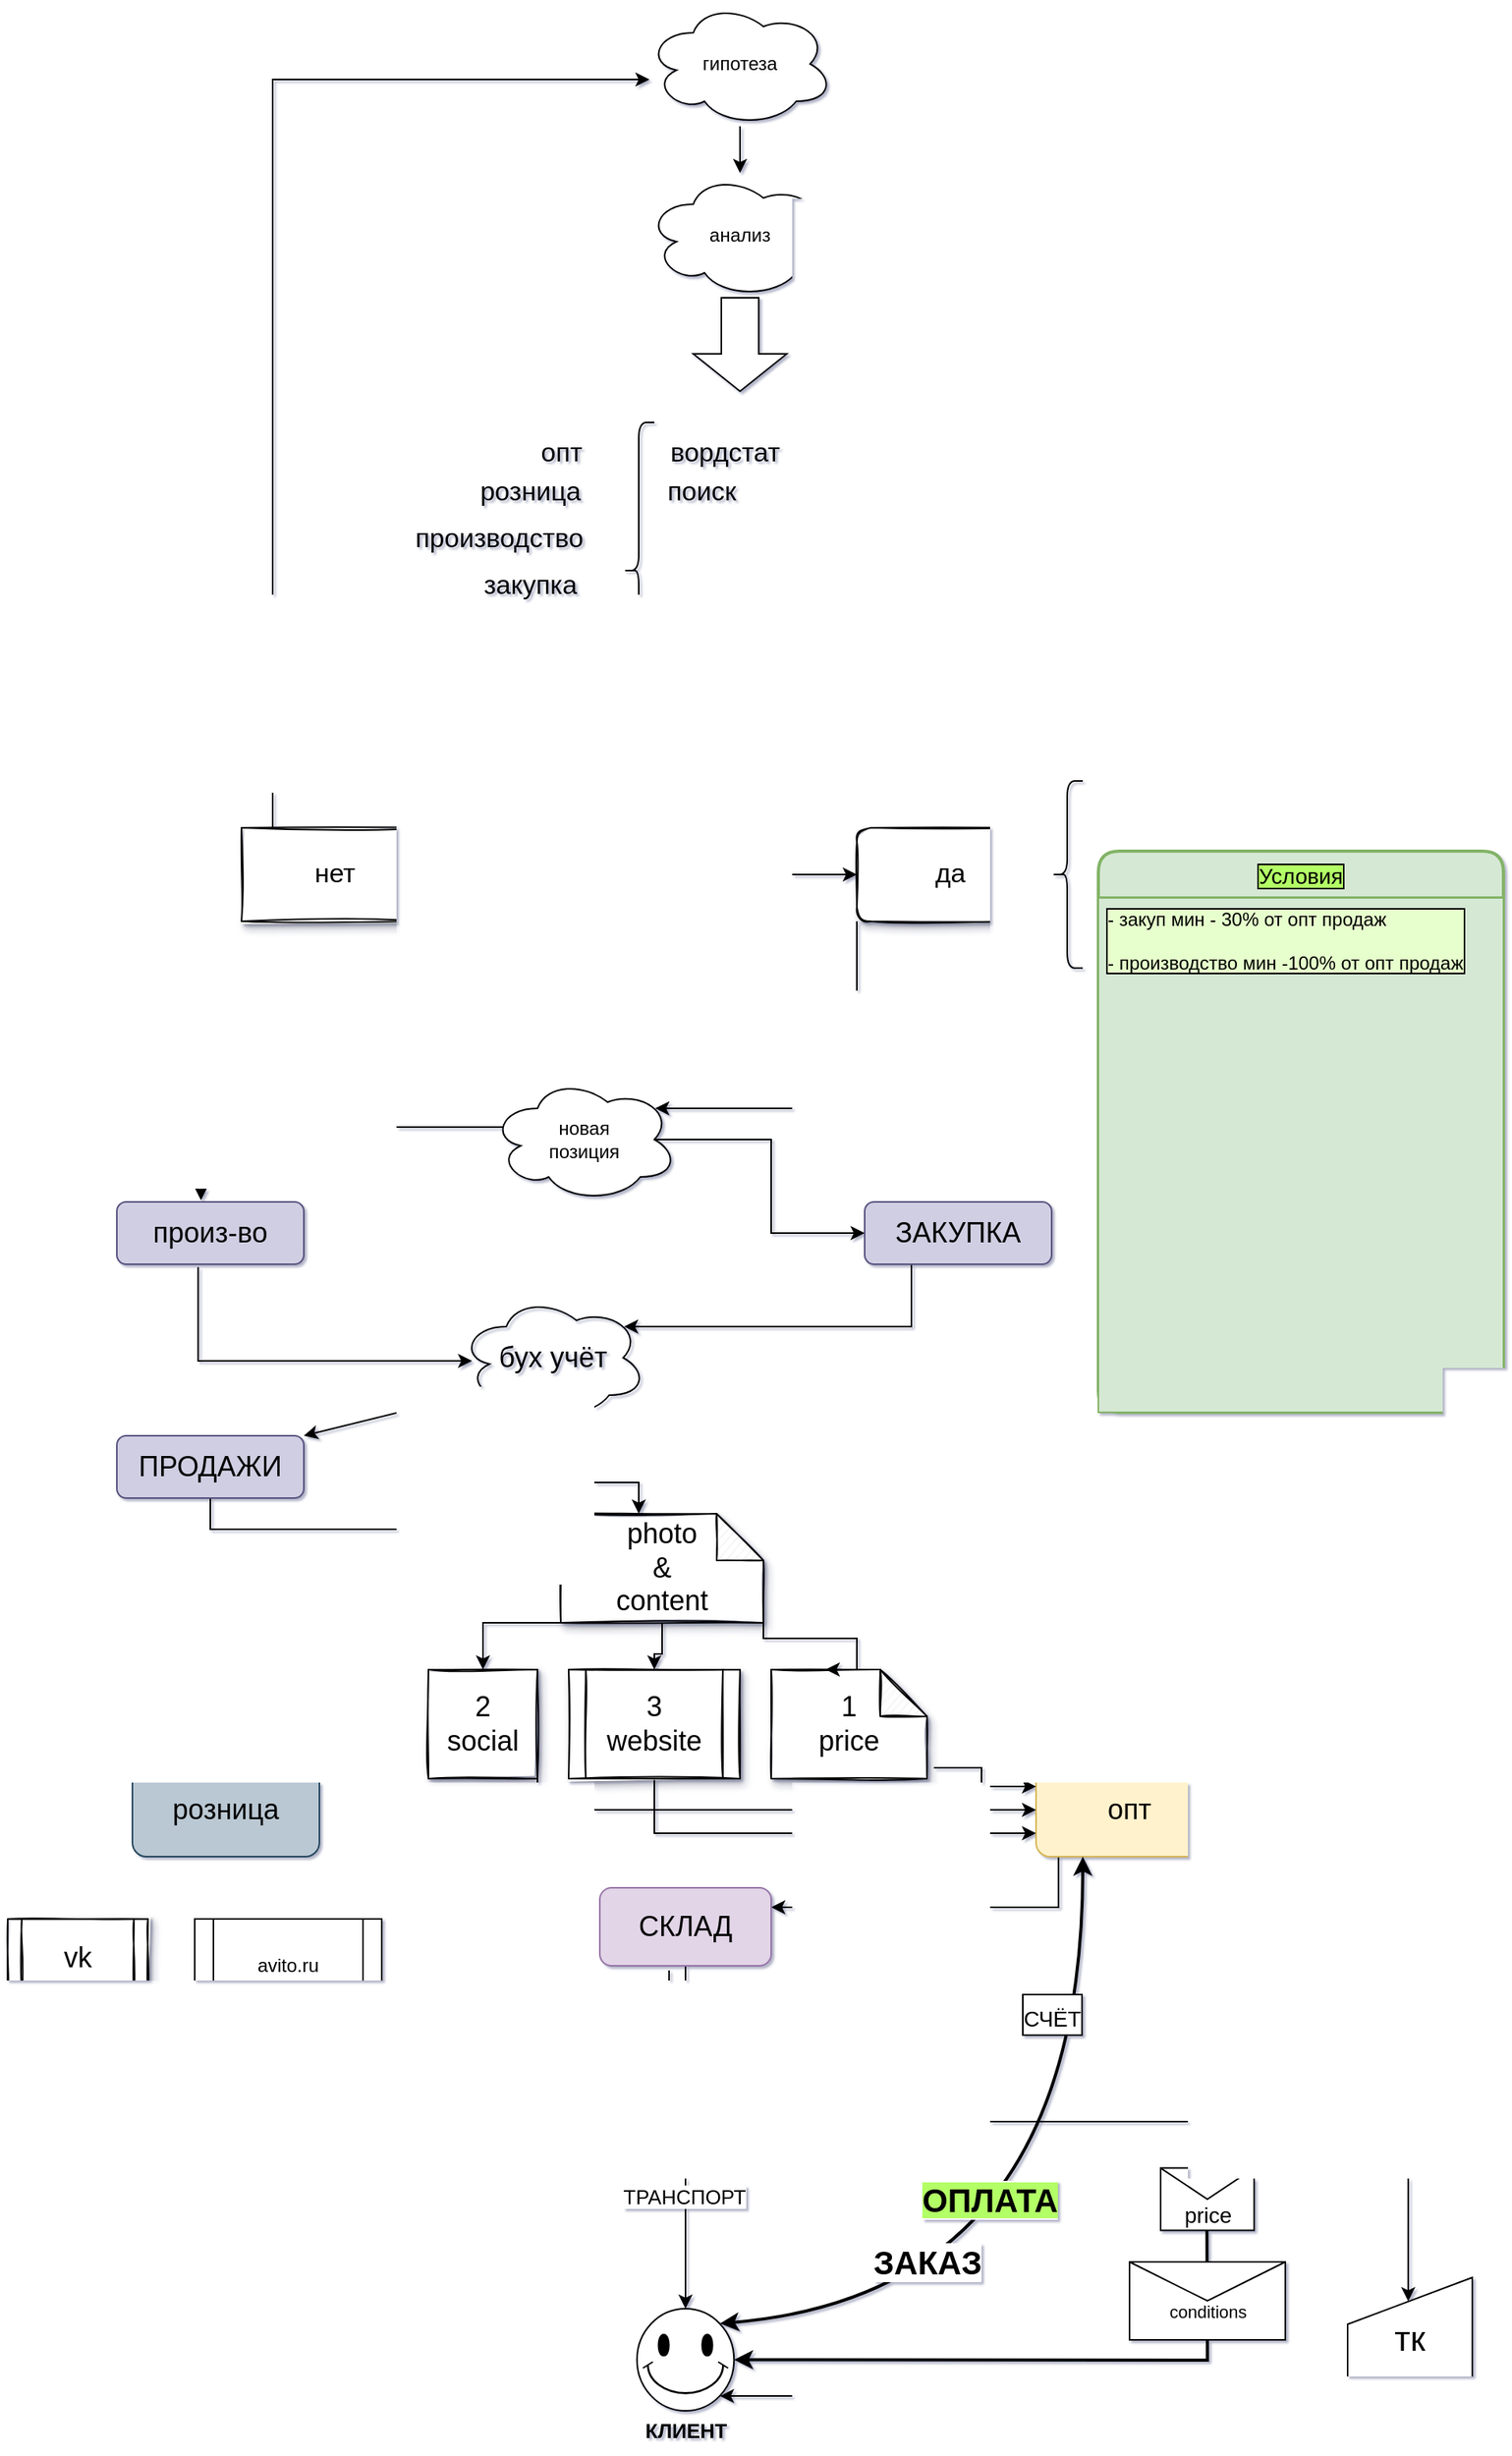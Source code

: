 <mxfile version="18.0.7" type="github">
  <diagram id="qmRuE9SEd1rKAgiWZIl9" name="Page-1">
    <mxGraphModel dx="2430" dy="1535" grid="1" gridSize="10" guides="1" tooltips="1" connect="1" arrows="1" fold="1" page="1" pageScale="1" pageWidth="1169" pageHeight="827" math="0" shadow="1">
      <root>
        <mxCell id="0" />
        <mxCell id="1" parent="0" />
        <mxCell id="O2xrhRhTO9CoQvw1CNzs-105" style="edgeStyle=orthogonalEdgeStyle;rounded=0;orthogonalLoop=1;jettySize=auto;html=1;exitX=0.12;exitY=0.994;exitDx=0;exitDy=0;entryX=1;entryY=0.25;entryDx=0;entryDy=0;fontSize=21;exitPerimeter=0;" edge="1" parent="1" source="yZWfXlYMy1JbikCf-7DQ-2" target="yZWfXlYMy1JbikCf-7DQ-3">
          <mxGeometry relative="1" as="geometry" />
        </mxCell>
        <mxCell id="yZWfXlYMy1JbikCf-7DQ-2" value="&lt;font style=&quot;font-size: 18px;&quot;&gt;&lt;font style=&quot;font-size: 18px;&quot;&gt;опт&lt;/font&gt;&lt;/font&gt;" style="rounded=1;whiteSpace=wrap;html=1;fillColor=#fff2cc;strokeColor=#d6b656;shadow=0;" parent="1" vertex="1">
          <mxGeometry x="640" y="340" width="120" height="60" as="geometry" />
        </mxCell>
        <mxCell id="O2xrhRhTO9CoQvw1CNzs-107" style="edgeStyle=orthogonalEdgeStyle;rounded=0;orthogonalLoop=1;jettySize=auto;html=1;exitX=0.5;exitY=1;exitDx=0;exitDy=0;entryX=0.486;entryY=0.19;entryDx=0;entryDy=0;entryPerimeter=0;fontSize=21;" edge="1" parent="1" source="yZWfXlYMy1JbikCf-7DQ-3" target="O2xrhRhTO9CoQvw1CNzs-41">
          <mxGeometry relative="1" as="geometry" />
        </mxCell>
        <mxCell id="O2xrhRhTO9CoQvw1CNzs-112" style="edgeStyle=orthogonalEdgeStyle;rounded=0;orthogonalLoop=1;jettySize=auto;html=1;exitX=0.404;exitY=1.06;exitDx=0;exitDy=0;entryX=0.5;entryY=0;entryDx=0;entryDy=0;fontSize=21;exitPerimeter=0;entryPerimeter=0;" edge="1" parent="1" source="yZWfXlYMy1JbikCf-7DQ-3" target="O2xrhRhTO9CoQvw1CNzs-98">
          <mxGeometry relative="1" as="geometry">
            <mxPoint x="384.703" y="697.778" as="targetPoint" />
          </mxGeometry>
        </mxCell>
        <mxCell id="O2xrhRhTO9CoQvw1CNzs-120" value="ТРАНСПОРТ" style="edgeLabel;html=1;align=center;verticalAlign=middle;resizable=0;points=[];fontSize=13;" vertex="1" connectable="0" parent="O2xrhRhTO9CoQvw1CNzs-112">
          <mxGeometry x="0.361" y="-1" relative="1" as="geometry">
            <mxPoint as="offset" />
          </mxGeometry>
        </mxCell>
        <mxCell id="yZWfXlYMy1JbikCf-7DQ-3" value="СКЛАД" style="rounded=1;whiteSpace=wrap;html=1;shadow=0;fontSize=18;fillColor=#e1d5e7;strokeColor=#9673a6;" parent="1" vertex="1">
          <mxGeometry x="360" y="420" width="110" height="50" as="geometry" />
        </mxCell>
        <mxCell id="yZWfXlYMy1JbikCf-7DQ-4" value="бух учёт" style="ellipse;shape=cloud;whiteSpace=wrap;html=1;shadow=0;fontSize=18;fillColor=none;" parent="1" vertex="1">
          <mxGeometry x="270" y="40" width="120" height="80" as="geometry" />
        </mxCell>
        <mxCell id="yZWfXlYMy1JbikCf-7DQ-5" value="розница" style="rounded=1;whiteSpace=wrap;html=1;shadow=0;fontSize=18;fillColor=#bac8d3;strokeColor=#23445d;" parent="1" vertex="1">
          <mxGeometry x="60" y="340" width="120" height="60" as="geometry" />
        </mxCell>
        <mxCell id="yZWfXlYMy1JbikCf-7DQ-68" style="edgeStyle=orthogonalEdgeStyle;rounded=0;orthogonalLoop=1;jettySize=auto;html=1;exitX=0.5;exitY=1;exitDx=0;exitDy=0;fontSize=18;entryX=0;entryY=0;entryDx=50;entryDy=0;entryPerimeter=0;" parent="1" source="yZWfXlYMy1JbikCf-7DQ-6" target="yZWfXlYMy1JbikCf-7DQ-62" edge="1">
          <mxGeometry relative="1" as="geometry">
            <mxPoint x="394.556" y="180" as="targetPoint" />
          </mxGeometry>
        </mxCell>
        <mxCell id="yZWfXlYMy1JbikCf-7DQ-6" value="ПРОДАЖИ" style="rounded=1;whiteSpace=wrap;html=1;shadow=0;fontSize=18;fillColor=#d0cee2;strokeColor=#56517e;" parent="1" vertex="1">
          <mxGeometry x="50" y="130" width="120" height="40" as="geometry" />
        </mxCell>
        <mxCell id="O2xrhRhTO9CoQvw1CNzs-5" style="edgeStyle=orthogonalEdgeStyle;rounded=0;orthogonalLoop=1;jettySize=auto;html=1;exitX=1.044;exitY=0.9;exitDx=0;exitDy=0;exitPerimeter=0;entryX=0;entryY=0.25;entryDx=0;entryDy=0;" edge="1" parent="1" source="yZWfXlYMy1JbikCf-7DQ-9" target="yZWfXlYMy1JbikCf-7DQ-2">
          <mxGeometry relative="1" as="geometry" />
        </mxCell>
        <mxCell id="yZWfXlYMy1JbikCf-7DQ-9" value="1&lt;br&gt;price" style="shape=note;whiteSpace=wrap;html=1;backgroundOutline=1;darkOpacity=0.05;shadow=1;fontSize=18;sketch=1;" parent="1" vertex="1">
          <mxGeometry x="470" y="280" width="100" height="70" as="geometry" />
        </mxCell>
        <mxCell id="yZWfXlYMy1JbikCf-7DQ-10" value="vk" style="shape=process;whiteSpace=wrap;html=1;backgroundOutline=1;shadow=1;sketch=1;fontSize=18;" parent="1" vertex="1">
          <mxGeometry x="-20" y="440" width="90" height="50" as="geometry" />
        </mxCell>
        <mxCell id="O2xrhRhTO9CoQvw1CNzs-69" style="edgeStyle=orthogonalEdgeStyle;rounded=0;orthogonalLoop=1;jettySize=auto;html=1;exitX=0.25;exitY=1;exitDx=0;exitDy=0;entryX=0.88;entryY=0.25;entryDx=0;entryDy=0;entryPerimeter=0;fontSize=17;" edge="1" parent="1" source="yZWfXlYMy1JbikCf-7DQ-47" target="yZWfXlYMy1JbikCf-7DQ-4">
          <mxGeometry relative="1" as="geometry">
            <Array as="points">
              <mxPoint x="560" y="60" />
            </Array>
          </mxGeometry>
        </mxCell>
        <mxCell id="yZWfXlYMy1JbikCf-7DQ-47" value="ЗАКУПКА" style="rounded=1;whiteSpace=wrap;html=1;shadow=0;fontSize=18;fillColor=#d0cee2;strokeColor=#56517e;" parent="1" vertex="1">
          <mxGeometry x="530" y="-20" width="120" height="40" as="geometry" />
        </mxCell>
        <mxCell id="yZWfXlYMy1JbikCf-7DQ-73" style="edgeStyle=orthogonalEdgeStyle;rounded=0;orthogonalLoop=1;jettySize=auto;html=1;exitX=1;exitY=1;exitDx=0;exitDy=0;exitPerimeter=0;fontSize=18;entryX=0;entryY=0;entryDx=35;entryDy=0;entryPerimeter=0;" parent="1" source="yZWfXlYMy1JbikCf-7DQ-62" edge="1" target="yZWfXlYMy1JbikCf-7DQ-9">
          <mxGeometry relative="1" as="geometry">
            <mxPoint x="404.556" y="330" as="targetPoint" />
            <Array as="points">
              <mxPoint x="465" y="260" />
              <mxPoint x="525" y="260" />
            </Array>
          </mxGeometry>
        </mxCell>
        <mxCell id="O2xrhRhTO9CoQvw1CNzs-9" style="edgeStyle=orthogonalEdgeStyle;rounded=0;orthogonalLoop=1;jettySize=auto;html=1;exitX=0.5;exitY=1;exitDx=0;exitDy=0;exitPerimeter=0;" edge="1" parent="1" source="yZWfXlYMy1JbikCf-7DQ-62" target="yZWfXlYMy1JbikCf-7DQ-63">
          <mxGeometry relative="1" as="geometry" />
        </mxCell>
        <mxCell id="O2xrhRhTO9CoQvw1CNzs-10" style="edgeStyle=orthogonalEdgeStyle;rounded=0;orthogonalLoop=1;jettySize=auto;html=1;exitX=0;exitY=1;exitDx=0;exitDy=0;exitPerimeter=0;entryX=0.5;entryY=0;entryDx=0;entryDy=0;" edge="1" parent="1" source="yZWfXlYMy1JbikCf-7DQ-62" target="yZWfXlYMy1JbikCf-7DQ-64">
          <mxGeometry relative="1" as="geometry">
            <Array as="points">
              <mxPoint x="285" y="250" />
            </Array>
          </mxGeometry>
        </mxCell>
        <mxCell id="yZWfXlYMy1JbikCf-7DQ-62" value="photo&lt;br&gt;&amp;amp;&lt;br&gt;content" style="shape=note;whiteSpace=wrap;html=1;backgroundOutline=1;darkOpacity=0.05;shadow=1;fontSize=18;sketch=1;" parent="1" vertex="1">
          <mxGeometry x="335" y="180" width="130" height="70" as="geometry" />
        </mxCell>
        <mxCell id="O2xrhRhTO9CoQvw1CNzs-109" style="edgeStyle=orthogonalEdgeStyle;rounded=0;orthogonalLoop=1;jettySize=auto;html=1;exitX=0.5;exitY=1;exitDx=0;exitDy=0;entryX=0;entryY=0.75;entryDx=0;entryDy=0;fontSize=21;" edge="1" parent="1" source="yZWfXlYMy1JbikCf-7DQ-63" target="yZWfXlYMy1JbikCf-7DQ-2">
          <mxGeometry relative="1" as="geometry" />
        </mxCell>
        <mxCell id="yZWfXlYMy1JbikCf-7DQ-63" value="3&lt;br&gt;website" style="shape=process;whiteSpace=wrap;html=1;backgroundOutline=1;shadow=1;sketch=1;fontSize=18;" parent="1" vertex="1">
          <mxGeometry x="340" y="280" width="110" height="70" as="geometry" />
        </mxCell>
        <mxCell id="yZWfXlYMy1JbikCf-7DQ-65" style="edgeStyle=orthogonalEdgeStyle;rounded=0;orthogonalLoop=1;jettySize=auto;html=1;exitX=1;exitY=1;exitDx=0;exitDy=0;entryX=0;entryY=0.5;entryDx=0;entryDy=0;fontSize=18;" parent="1" source="yZWfXlYMy1JbikCf-7DQ-64" target="yZWfXlYMy1JbikCf-7DQ-2" edge="1">
          <mxGeometry relative="1" as="geometry" />
        </mxCell>
        <mxCell id="yZWfXlYMy1JbikCf-7DQ-64" value="2&lt;br&gt;social" style="whiteSpace=wrap;html=1;aspect=fixed;shadow=1;sketch=1;fontSize=18;" parent="1" vertex="1">
          <mxGeometry x="250" y="280" width="70" height="70" as="geometry" />
        </mxCell>
        <mxCell id="O2xrhRhTO9CoQvw1CNzs-1" value="avito.ru" style="shape=process;whiteSpace=wrap;html=1;backgroundOutline=1;" vertex="1" parent="1">
          <mxGeometry x="100" y="440" width="120" height="60" as="geometry" />
        </mxCell>
        <mxCell id="O2xrhRhTO9CoQvw1CNzs-6" value="" style="endArrow=classic;startArrow=classic;html=1;rounded=0;entryX=0.13;entryY=0.77;entryDx=0;entryDy=0;entryPerimeter=0;exitX=1;exitY=0;exitDx=0;exitDy=0;" edge="1" parent="1" source="yZWfXlYMy1JbikCf-7DQ-6" target="yZWfXlYMy1JbikCf-7DQ-4">
          <mxGeometry width="50" height="50" relative="1" as="geometry">
            <mxPoint x="350" y="170" as="sourcePoint" />
            <mxPoint x="330" y="160" as="targetPoint" />
            <Array as="points" />
          </mxGeometry>
        </mxCell>
        <mxCell id="O2xrhRhTO9CoQvw1CNzs-27" style="edgeStyle=orthogonalEdgeStyle;rounded=0;orthogonalLoop=1;jettySize=auto;html=1;exitX=0.07;exitY=0.4;exitDx=0;exitDy=0;exitPerimeter=0;entryX=0.45;entryY=-0.025;entryDx=0;entryDy=0;entryPerimeter=0;" edge="1" parent="1" source="O2xrhRhTO9CoQvw1CNzs-16" target="O2xrhRhTO9CoQvw1CNzs-23">
          <mxGeometry relative="1" as="geometry">
            <mxPoint x="100" y="-80" as="targetPoint" />
          </mxGeometry>
        </mxCell>
        <mxCell id="O2xrhRhTO9CoQvw1CNzs-106" style="edgeStyle=orthogonalEdgeStyle;rounded=0;orthogonalLoop=1;jettySize=auto;html=1;exitX=0.875;exitY=0.5;exitDx=0;exitDy=0;exitPerimeter=0;entryX=0;entryY=0.5;entryDx=0;entryDy=0;fontSize=21;" edge="1" parent="1" source="O2xrhRhTO9CoQvw1CNzs-16" target="yZWfXlYMy1JbikCf-7DQ-47">
          <mxGeometry relative="1" as="geometry" />
        </mxCell>
        <mxCell id="O2xrhRhTO9CoQvw1CNzs-16" value="новая&lt;br&gt;позиция" style="ellipse;shape=cloud;whiteSpace=wrap;html=1;" vertex="1" parent="1">
          <mxGeometry x="290" y="-100" width="120" height="80" as="geometry" />
        </mxCell>
        <mxCell id="O2xrhRhTO9CoQvw1CNzs-19" value="анализ" style="ellipse;shape=cloud;whiteSpace=wrap;html=1;" vertex="1" parent="1">
          <mxGeometry x="390" y="-680" width="120" height="80" as="geometry" />
        </mxCell>
        <mxCell id="O2xrhRhTO9CoQvw1CNzs-29" style="edgeStyle=orthogonalEdgeStyle;rounded=0;orthogonalLoop=1;jettySize=auto;html=1;exitX=0.435;exitY=1.047;exitDx=0;exitDy=0;entryX=0.067;entryY=0.525;entryDx=0;entryDy=0;entryPerimeter=0;exitPerimeter=0;" edge="1" parent="1" source="O2xrhRhTO9CoQvw1CNzs-23" target="yZWfXlYMy1JbikCf-7DQ-4">
          <mxGeometry relative="1" as="geometry">
            <Array as="points">
              <mxPoint x="102" y="82" />
            </Array>
          </mxGeometry>
        </mxCell>
        <mxCell id="O2xrhRhTO9CoQvw1CNzs-23" value="произ-во" style="rounded=1;whiteSpace=wrap;html=1;shadow=0;fontSize=18;fillColor=#d0cee2;strokeColor=#56517e;" vertex="1" parent="1">
          <mxGeometry x="50" y="-20" width="120" height="40" as="geometry" />
        </mxCell>
        <mxCell id="O2xrhRhTO9CoQvw1CNzs-60" style="edgeStyle=orthogonalEdgeStyle;rounded=0;orthogonalLoop=1;jettySize=auto;html=1;exitX=0.75;exitY=1;exitDx=0;exitDy=0;entryX=1;entryY=0.5;entryDx=0;entryDy=0;fontSize=17;" edge="1" parent="1" source="O2xrhRhTO9CoQvw1CNzs-34" target="O2xrhRhTO9CoQvw1CNzs-52">
          <mxGeometry relative="1" as="geometry" />
        </mxCell>
        <mxCell id="O2xrhRhTO9CoQvw1CNzs-61" style="edgeStyle=orthogonalEdgeStyle;rounded=0;orthogonalLoop=1;jettySize=auto;html=1;entryX=0;entryY=0.5;entryDx=0;entryDy=0;fontSize=17;exitX=0.75;exitY=1;exitDx=0;exitDy=0;" edge="1" parent="1" source="O2xrhRhTO9CoQvw1CNzs-34" target="O2xrhRhTO9CoQvw1CNzs-54">
          <mxGeometry relative="1" as="geometry">
            <mxPoint x="410" y="-390" as="sourcePoint" />
          </mxGeometry>
        </mxCell>
        <mxCell id="O2xrhRhTO9CoQvw1CNzs-34" value="" style="shape=curlyBracket;whiteSpace=wrap;html=1;rounded=1;" vertex="1" parent="1">
          <mxGeometry x="375" y="-520" width="20" height="190" as="geometry" />
        </mxCell>
        <mxCell id="O2xrhRhTO9CoQvw1CNzs-62" value="" style="edgeStyle=orthogonalEdgeStyle;rounded=0;orthogonalLoop=1;jettySize=auto;html=1;fontSize=17;" edge="1" parent="1" source="O2xrhRhTO9CoQvw1CNzs-36" target="O2xrhRhTO9CoQvw1CNzs-19">
          <mxGeometry relative="1" as="geometry" />
        </mxCell>
        <mxCell id="O2xrhRhTO9CoQvw1CNzs-36" value="гипотеза" style="ellipse;shape=cloud;whiteSpace=wrap;html=1;" vertex="1" parent="1">
          <mxGeometry x="390" y="-790" width="120" height="80" as="geometry" />
        </mxCell>
        <mxCell id="O2xrhRhTO9CoQvw1CNzs-119" style="edgeStyle=orthogonalEdgeStyle;rounded=0;orthogonalLoop=1;jettySize=auto;html=1;exitX=0;exitY=1;exitDx=0;exitDy=0;entryX=0.855;entryY=0.855;entryDx=0;entryDy=0;entryPerimeter=0;fontSize=13;" edge="1" parent="1" source="O2xrhRhTO9CoQvw1CNzs-41" target="O2xrhRhTO9CoQvw1CNzs-98">
          <mxGeometry relative="1" as="geometry">
            <Array as="points">
              <mxPoint x="840" y="746" />
            </Array>
          </mxGeometry>
        </mxCell>
        <mxCell id="O2xrhRhTO9CoQvw1CNzs-41" value="тк" style="shape=manualInput;whiteSpace=wrap;html=1;fontSize=22;" vertex="1" parent="1">
          <mxGeometry x="840" y="670" width="80" height="80" as="geometry" />
        </mxCell>
        <mxCell id="O2xrhRhTO9CoQvw1CNzs-53" value="" style="edgeStyle=orthogonalEdgeStyle;rounded=0;orthogonalLoop=1;jettySize=auto;html=1;fontSize=17;" edge="1" parent="1" source="O2xrhRhTO9CoQvw1CNzs-52" target="O2xrhRhTO9CoQvw1CNzs-36">
          <mxGeometry relative="1" as="geometry">
            <Array as="points">
              <mxPoint x="150" y="-740" />
            </Array>
          </mxGeometry>
        </mxCell>
        <mxCell id="O2xrhRhTO9CoQvw1CNzs-52" value="нет" style="rounded=0;whiteSpace=wrap;html=1;shadow=1;sketch=1;fontSize=17;gradientColor=none;" vertex="1" parent="1">
          <mxGeometry x="130" y="-260" width="120" height="60" as="geometry" />
        </mxCell>
        <mxCell id="O2xrhRhTO9CoQvw1CNzs-56" style="edgeStyle=orthogonalEdgeStyle;rounded=0;orthogonalLoop=1;jettySize=auto;html=1;exitX=0;exitY=1;exitDx=0;exitDy=0;entryX=0.88;entryY=0.25;entryDx=0;entryDy=0;entryPerimeter=0;fontSize=17;" edge="1" parent="1" source="O2xrhRhTO9CoQvw1CNzs-54" target="O2xrhRhTO9CoQvw1CNzs-16">
          <mxGeometry relative="1" as="geometry">
            <Array as="points">
              <mxPoint x="525" y="-80" />
            </Array>
          </mxGeometry>
        </mxCell>
        <mxCell id="O2xrhRhTO9CoQvw1CNzs-54" value="да" style="rounded=1;whiteSpace=wrap;html=1;shadow=1;sketch=1;fontSize=17;gradientColor=none;" vertex="1" parent="1">
          <mxGeometry x="525" y="-260" width="120" height="60" as="geometry" />
        </mxCell>
        <mxCell id="O2xrhRhTO9CoQvw1CNzs-66" value="" style="shape=singleArrow;whiteSpace=wrap;html=1;arrowWidth=0.4;arrowSize=0.4;rotation=90;" vertex="1" parent="1">
          <mxGeometry x="420" y="-600" width="60" height="60" as="geometry" />
        </mxCell>
        <mxCell id="O2xrhRhTO9CoQvw1CNzs-68" value="вордстат" style="text;html=1;align=center;verticalAlign=middle;resizable=0;points=[];autosize=1;strokeColor=none;fillColor=none;fontSize=17;" vertex="1" parent="1">
          <mxGeometry x="395" y="-515" width="90" height="30" as="geometry" />
        </mxCell>
        <mxCell id="O2xrhRhTO9CoQvw1CNzs-70" value="опт" style="text;html=1;align=center;verticalAlign=middle;resizable=0;points=[];autosize=1;strokeColor=none;fillColor=none;fontSize=17;rounded=0;shadow=0;sketch=0;" vertex="1" parent="1">
          <mxGeometry x="315" y="-515" width="40" height="30" as="geometry" />
        </mxCell>
        <mxCell id="O2xrhRhTO9CoQvw1CNzs-71" value="розница" style="text;html=1;align=center;verticalAlign=middle;resizable=0;points=[];autosize=1;strokeColor=none;fillColor=none;fontSize=17;" vertex="1" parent="1">
          <mxGeometry x="275" y="-490" width="80" height="30" as="geometry" />
        </mxCell>
        <mxCell id="O2xrhRhTO9CoQvw1CNzs-72" value="производство" style="text;html=1;align=center;verticalAlign=middle;resizable=0;points=[];autosize=1;strokeColor=none;fillColor=none;fontSize=17;" vertex="1" parent="1">
          <mxGeometry x="230" y="-460" width="130" height="30" as="geometry" />
        </mxCell>
        <mxCell id="O2xrhRhTO9CoQvw1CNzs-73" value="закупка" style="text;html=1;align=center;verticalAlign=middle;resizable=0;points=[];autosize=1;strokeColor=none;fillColor=none;fontSize=17;" vertex="1" parent="1">
          <mxGeometry x="275" y="-430" width="80" height="30" as="geometry" />
        </mxCell>
        <mxCell id="O2xrhRhTO9CoQvw1CNzs-75" value="поиск" style="text;html=1;align=center;verticalAlign=middle;resizable=0;points=[];autosize=1;strokeColor=none;fillColor=none;fontSize=17;" vertex="1" parent="1">
          <mxGeometry x="395" y="-490" width="60" height="30" as="geometry" />
        </mxCell>
        <mxCell id="O2xrhRhTO9CoQvw1CNzs-99" value="" style="endArrow=classic;html=1;rounded=0;fontSize=11;exitX=0.907;exitY=1.013;exitDx=0;exitDy=0;exitPerimeter=0;entryX=1;entryY=0.5;entryDx=0;entryDy=0;entryPerimeter=0;startArrow=classic;startFill=1;strokeWidth=2;" edge="1" parent="1" source="yZWfXlYMy1JbikCf-7DQ-2" target="O2xrhRhTO9CoQvw1CNzs-98">
          <mxGeometry relative="1" as="geometry">
            <mxPoint x="650" y="420" as="sourcePoint" />
            <mxPoint x="528.294" y="763.933" as="targetPoint" />
            <Array as="points">
              <mxPoint x="750" y="723" />
            </Array>
          </mxGeometry>
        </mxCell>
        <mxCell id="O2xrhRhTO9CoQvw1CNzs-100" value="" style="shape=message;html=1;outlineConnect=0;rounded=0;shadow=0;sketch=0;fontSize=11;gradientColor=none;" vertex="1" parent="O2xrhRhTO9CoQvw1CNzs-99">
          <mxGeometry width="60" height="40" relative="1" as="geometry">
            <mxPoint x="-30" y="-114" as="offset" />
          </mxGeometry>
        </mxCell>
        <mxCell id="O2xrhRhTO9CoQvw1CNzs-123" value="price" style="edgeLabel;html=1;align=center;verticalAlign=middle;resizable=0;points=[];fontSize=14;" vertex="1" connectable="0" parent="O2xrhRhTO9CoQvw1CNzs-99">
          <mxGeometry x="-0.109" y="-2" relative="1" as="geometry">
            <mxPoint x="2" y="-50" as="offset" />
          </mxGeometry>
        </mxCell>
        <mxCell id="O2xrhRhTO9CoQvw1CNzs-101" value="" style="endArrow=classic;html=1;fontSize=11;entryX=0.25;entryY=1;entryDx=0;entryDy=0;exitX=0.855;exitY=0.145;exitDx=0;exitDy=0;exitPerimeter=0;curved=1;strokeColor=default;strokeWidth=2;startArrow=classic;startFill=1;" edge="1" parent="1" source="O2xrhRhTO9CoQvw1CNzs-98" target="yZWfXlYMy1JbikCf-7DQ-2">
          <mxGeometry relative="1" as="geometry">
            <mxPoint x="526.794" y="736.498" as="sourcePoint" />
            <mxPoint x="600" y="450" as="targetPoint" />
            <Array as="points">
              <mxPoint x="670" y="680" />
            </Array>
          </mxGeometry>
        </mxCell>
        <mxCell id="O2xrhRhTO9CoQvw1CNzs-102" value="ЗАКАЗ" style="edgeLabel;resizable=0;html=1;align=center;verticalAlign=middle;rounded=0;shadow=0;sketch=0;fontSize=21;gradientColor=none;fontStyle=1;labelBackgroundColor=#FFFFFF;" connectable="0" vertex="1" parent="O2xrhRhTO9CoQvw1CNzs-101">
          <mxGeometry relative="1" as="geometry">
            <mxPoint x="-100" y="3" as="offset" />
          </mxGeometry>
        </mxCell>
        <mxCell id="O2xrhRhTO9CoQvw1CNzs-121" value="&lt;font style=&quot;font-size: 14px;&quot;&gt;СЧЁТ&lt;/font&gt;" style="edgeLabel;html=1;align=center;verticalAlign=middle;resizable=0;points=[];fontSize=21;labelBorderColor=default;spacingTop=0;spacing=3;horizontal=1;spacingLeft=0;" vertex="1" connectable="0" parent="O2xrhRhTO9CoQvw1CNzs-101">
          <mxGeometry x="0.495" y="13" relative="1" as="geometry">
            <mxPoint x="-7" y="-29" as="offset" />
          </mxGeometry>
        </mxCell>
        <mxCell id="O2xrhRhTO9CoQvw1CNzs-117" value="" style="group" vertex="1" connectable="0" parent="1">
          <mxGeometry x="380" y="690" width="70" height="90" as="geometry" />
        </mxCell>
        <mxCell id="O2xrhRhTO9CoQvw1CNzs-98" value="" style="verticalLabelPosition=bottom;verticalAlign=top;html=1;shape=mxgraph.basic.smiley;rounded=0;shadow=0;sketch=0;fontSize=11;gradientColor=none;" vertex="1" parent="O2xrhRhTO9CoQvw1CNzs-117">
          <mxGeometry x="3.86" width="62.28" height="65.56" as="geometry" />
        </mxCell>
        <mxCell id="O2xrhRhTO9CoQvw1CNzs-116" value="&lt;b&gt;&lt;font style=&quot;font-size: 13px;&quot;&gt;КЛИЕНТ&lt;/font&gt;&lt;/b&gt;" style="text;html=1;align=center;verticalAlign=middle;resizable=0;points=[];autosize=1;strokeColor=none;fillColor=none;fontSize=21;" vertex="1" parent="O2xrhRhTO9CoQvw1CNzs-117">
          <mxGeometry y="60" width="70" height="30" as="geometry" />
        </mxCell>
        <mxCell id="O2xrhRhTO9CoQvw1CNzs-122" value="&lt;span style=&quot;background-color: rgb(179, 255, 102);&quot;&gt;ОПЛАТА&lt;/span&gt;" style="edgeLabel;resizable=0;html=1;align=center;verticalAlign=middle;rounded=0;shadow=0;sketch=0;fontSize=21;gradientColor=none;fontStyle=1;labelBackgroundColor=#FFFFFF;" connectable="0" vertex="1" parent="1">
          <mxGeometry x="610" y="619.999" as="geometry" />
        </mxCell>
        <mxCell id="O2xrhRhTO9CoQvw1CNzs-124" value="&lt;br&gt;conditions" style="shape=message;html=1;outlineConnect=0;rounded=0;shadow=0;sketch=0;fontSize=11;gradientColor=none;" vertex="1" parent="1">
          <mxGeometry x="700" y="660" width="100" height="50" as="geometry" />
        </mxCell>
        <mxCell id="O2xrhRhTO9CoQvw1CNzs-125" value="" style="shape=curlyBracket;whiteSpace=wrap;html=1;rounded=1;shadow=0;labelBackgroundColor=#B3FF66;labelBorderColor=default;sketch=0;fontSize=14;gradientColor=none;size=0.5;" vertex="1" parent="1">
          <mxGeometry x="650" y="-290" width="20" height="120" as="geometry" />
        </mxCell>
        <mxCell id="O2xrhRhTO9CoQvw1CNzs-128" value="Условия" style="swimlane;childLayout=stackLayout;horizontal=1;startSize=30;horizontalStack=0;rounded=1;fontSize=14;fontStyle=0;strokeWidth=2;resizeParent=0;resizeLast=1;shadow=0;dashed=0;align=center;labelBackgroundColor=#B3FF66;labelBorderColor=default;sketch=0;fillColor=#d5e8d4;strokeColor=#82b366;swimlaneFillColor=default;" vertex="1" parent="1">
          <mxGeometry x="680" y="-245" width="260" height="360" as="geometry">
            <mxRectangle x="680" y="-245" width="90" height="30" as="alternateBounds" />
          </mxGeometry>
        </mxCell>
        <mxCell id="O2xrhRhTO9CoQvw1CNzs-129" value="- закуп мин - 30% от опт продаж&#xa;&#xa;- производство мин -100% от опт продаж&#xa;&#xa;  &#xa; " style="align=left;spacingLeft=4;fontSize=12;verticalAlign=top;resizable=0;rotatable=0;part=1;rounded=0;shadow=0;labelBackgroundColor=#E6FFCC;labelBorderColor=default;sketch=0;fillColor=#d5e8d4;strokeColor=#82b366;fontStyle=0" vertex="1" parent="O2xrhRhTO9CoQvw1CNzs-128">
          <mxGeometry y="30" width="260" height="330" as="geometry" />
        </mxCell>
      </root>
    </mxGraphModel>
  </diagram>
</mxfile>
